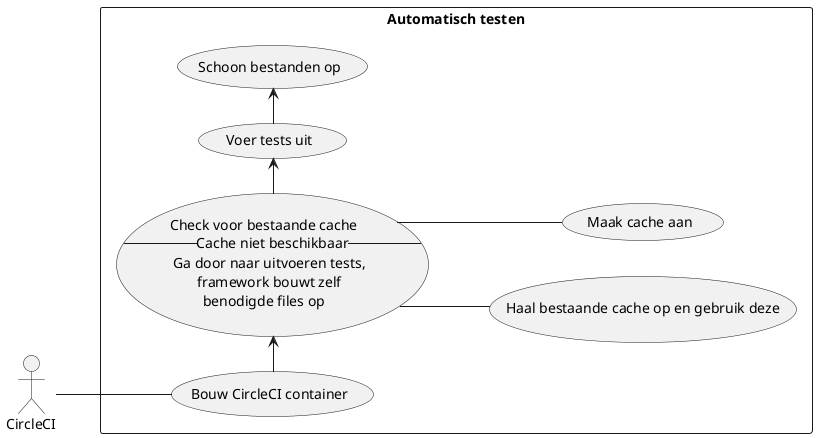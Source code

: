 @startuml usecase
left to right direction
skinparam linetype ortho

actor CI as "CircleCI"

rectangle "Automatisch testen" {
    usecase start as "Bouw CircleCI container"
    usecase searchcache as "Check voor bestaande cache
    --Cache niet beschikbaar--
        Ga door naar uitvoeren tests, 
        framework bouwt zelf 
        benodigde files op"
    usecase getcache as "Haal bestaande cache op en gebruik deze"
    usecase run as "Voer tests uit"
    usecase cleanup as "Schoon bestanden op"
    usecase addcache as "Maak cache aan"
}

CI -- start
start -> searchcache
searchcache -- getcache
searchcache -- addcache
searchcache -> run
run -> cleanup

@enduml